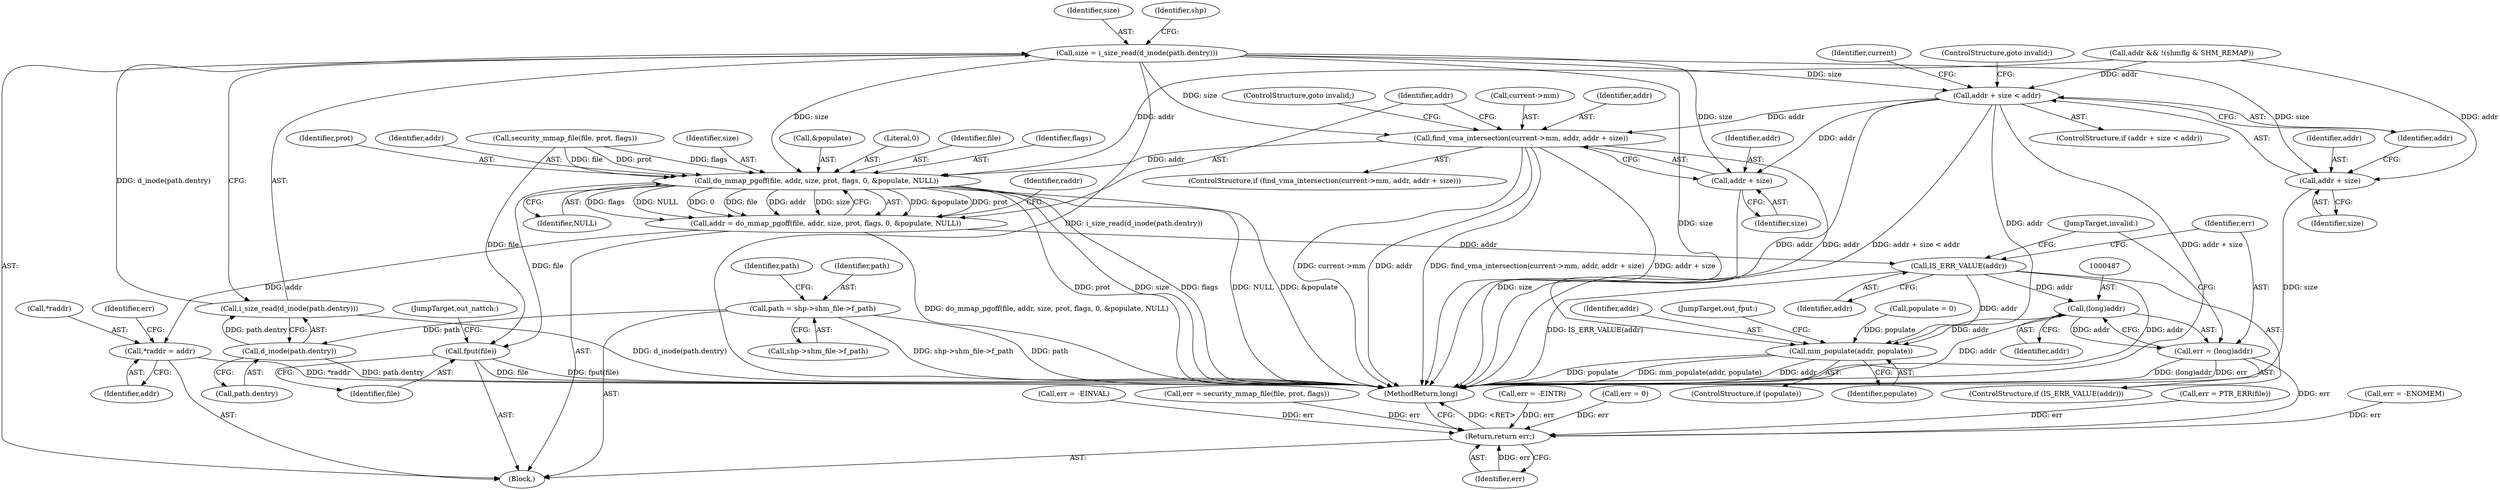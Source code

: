 digraph "0_linux_e1d35d4dc7f089e6c9c080d556feedf9c706f0c7@API" {
"1000308" [label="(Call,size = i_size_read(d_inode(path.dentry)))"];
"1000310" [label="(Call,i_size_read(d_inode(path.dentry)))"];
"1000311" [label="(Call,d_inode(path.dentry))"];
"1000294" [label="(Call,path = shp->shm_file->f_path)"];
"1000446" [label="(Call,addr + size < addr)"];
"1000453" [label="(Call,find_vma_intersection(current->mm, addr, addr + size))"];
"1000464" [label="(Call,do_mmap_pgoff(file, addr, size, prot, flags, 0, &populate, NULL))"];
"1000462" [label="(Call,addr = do_mmap_pgoff(file, addr, size, prot, flags, 0, &populate, NULL))"];
"1000474" [label="(Call,*raddr = addr)"];
"1000482" [label="(Call,IS_ERR_VALUE(addr))"];
"1000486" [label="(Call,(long)addr)"];
"1000484" [label="(Call,err = (long)addr)"];
"1000537" [label="(Return,return err;)"];
"1000499" [label="(Call,mm_populate(addr, populate))"];
"1000503" [label="(Call,fput(file))"];
"1000458" [label="(Call,addr + size)"];
"1000447" [label="(Call,addr + size)"];
"1000294" [label="(Call,path = shp->shm_file->f_path)"];
"1000465" [label="(Identifier,file)"];
"1000464" [label="(Call,do_mmap_pgoff(file, addr, size, prot, flags, 0, &populate, NULL))"];
"1000452" [label="(ControlStructure,if (find_vma_intersection(current->mm, addr, addr + size)))"];
"1000455" [label="(Identifier,current)"];
"1000477" [label="(Identifier,addr)"];
"1000488" [label="(Identifier,addr)"];
"1000461" [label="(ControlStructure,goto invalid;)"];
"1000321" [label="(Call,err = -ENOMEM)"];
"1000476" [label="(Identifier,raddr)"];
"1000499" [label="(Call,mm_populate(addr, populate))"];
"1000544" [label="(MethodReturn,long)"];
"1000454" [label="(Call,current->mm)"];
"1000469" [label="(Identifier,flags)"];
"1000463" [label="(Identifier,addr)"];
"1000123" [label="(Call,populate = 0)"];
"1000309" [label="(Identifier,size)"];
"1000295" [label="(Identifier,path)"];
"1000296" [label="(Call,shp->shm_file->f_path)"];
"1000458" [label="(Call,addr + size)"];
"1000484" [label="(Call,err = (long)addr)"];
"1000447" [label="(Call,addr + size)"];
"1000503" [label="(Call,fput(file))"];
"1000537" [label="(Return,return err;)"];
"1000453" [label="(Call,find_vma_intersection(current->mm, addr, addr + size))"];
"1000505" [label="(JumpTarget,out_nattch:)"];
"1000489" [label="(JumpTarget,invalid:)"];
"1000441" [label="(Call,err = -EINVAL)"];
"1000485" [label="(Identifier,err)"];
"1000311" [label="(Call,d_inode(path.dentry))"];
"1000460" [label="(Identifier,size)"];
"1000475" [label="(Call,*raddr)"];
"1000457" [label="(Identifier,addr)"];
"1000410" [label="(Call,err = security_mmap_file(file, prot, flags))"];
"1000500" [label="(Identifier,addr)"];
"1000468" [label="(Identifier,prot)"];
"1000501" [label="(Identifier,populate)"];
"1000428" [label="(Call,err = -EINTR)"];
"1000318" [label="(Identifier,shp)"];
"1000466" [label="(Identifier,addr)"];
"1000478" [label="(Call,err = 0)"];
"1000473" [label="(Identifier,NULL)"];
"1000446" [label="(Call,addr + size < addr)"];
"1000483" [label="(Identifier,addr)"];
"1000482" [label="(Call,IS_ERR_VALUE(addr))"];
"1000497" [label="(ControlStructure,if (populate))"];
"1000479" [label="(Identifier,err)"];
"1000502" [label="(JumpTarget,out_fput:)"];
"1000312" [label="(Call,path.dentry)"];
"1000450" [label="(Identifier,addr)"];
"1000538" [label="(Identifier,err)"];
"1000109" [label="(Block,)"];
"1000303" [label="(Identifier,path)"];
"1000445" [label="(ControlStructure,if (addr + size < addr))"];
"1000412" [label="(Call,security_mmap_file(file, prot, flags))"];
"1000504" [label="(Identifier,file)"];
"1000434" [label="(Call,addr && !(shmflg & SHM_REMAP))"];
"1000467" [label="(Identifier,size)"];
"1000308" [label="(Call,size = i_size_read(d_inode(path.dentry)))"];
"1000470" [label="(Literal,0)"];
"1000355" [label="(Call,err = PTR_ERR(file))"];
"1000448" [label="(Identifier,addr)"];
"1000474" [label="(Call,*raddr = addr)"];
"1000462" [label="(Call,addr = do_mmap_pgoff(file, addr, size, prot, flags, 0, &populate, NULL))"];
"1000451" [label="(ControlStructure,goto invalid;)"];
"1000471" [label="(Call,&populate)"];
"1000481" [label="(ControlStructure,if (IS_ERR_VALUE(addr)))"];
"1000486" [label="(Call,(long)addr)"];
"1000449" [label="(Identifier,size)"];
"1000459" [label="(Identifier,addr)"];
"1000310" [label="(Call,i_size_read(d_inode(path.dentry)))"];
"1000308" -> "1000109"  [label="AST: "];
"1000308" -> "1000310"  [label="CFG: "];
"1000309" -> "1000308"  [label="AST: "];
"1000310" -> "1000308"  [label="AST: "];
"1000318" -> "1000308"  [label="CFG: "];
"1000308" -> "1000544"  [label="DDG: i_size_read(d_inode(path.dentry))"];
"1000308" -> "1000544"  [label="DDG: size"];
"1000310" -> "1000308"  [label="DDG: d_inode(path.dentry)"];
"1000308" -> "1000446"  [label="DDG: size"];
"1000308" -> "1000447"  [label="DDG: size"];
"1000308" -> "1000453"  [label="DDG: size"];
"1000308" -> "1000458"  [label="DDG: size"];
"1000308" -> "1000464"  [label="DDG: size"];
"1000310" -> "1000311"  [label="CFG: "];
"1000311" -> "1000310"  [label="AST: "];
"1000310" -> "1000544"  [label="DDG: d_inode(path.dentry)"];
"1000311" -> "1000310"  [label="DDG: path.dentry"];
"1000311" -> "1000312"  [label="CFG: "];
"1000312" -> "1000311"  [label="AST: "];
"1000311" -> "1000544"  [label="DDG: path.dentry"];
"1000294" -> "1000311"  [label="DDG: path"];
"1000294" -> "1000109"  [label="AST: "];
"1000294" -> "1000296"  [label="CFG: "];
"1000295" -> "1000294"  [label="AST: "];
"1000296" -> "1000294"  [label="AST: "];
"1000303" -> "1000294"  [label="CFG: "];
"1000294" -> "1000544"  [label="DDG: shp->shm_file->f_path"];
"1000294" -> "1000544"  [label="DDG: path"];
"1000446" -> "1000445"  [label="AST: "];
"1000446" -> "1000450"  [label="CFG: "];
"1000447" -> "1000446"  [label="AST: "];
"1000450" -> "1000446"  [label="AST: "];
"1000451" -> "1000446"  [label="CFG: "];
"1000455" -> "1000446"  [label="CFG: "];
"1000446" -> "1000544"  [label="DDG: addr"];
"1000446" -> "1000544"  [label="DDG: addr + size < addr"];
"1000446" -> "1000544"  [label="DDG: addr + size"];
"1000434" -> "1000446"  [label="DDG: addr"];
"1000446" -> "1000453"  [label="DDG: addr"];
"1000446" -> "1000458"  [label="DDG: addr"];
"1000446" -> "1000499"  [label="DDG: addr"];
"1000453" -> "1000452"  [label="AST: "];
"1000453" -> "1000458"  [label="CFG: "];
"1000454" -> "1000453"  [label="AST: "];
"1000457" -> "1000453"  [label="AST: "];
"1000458" -> "1000453"  [label="AST: "];
"1000461" -> "1000453"  [label="CFG: "];
"1000463" -> "1000453"  [label="CFG: "];
"1000453" -> "1000544"  [label="DDG: addr"];
"1000453" -> "1000544"  [label="DDG: find_vma_intersection(current->mm, addr, addr + size)"];
"1000453" -> "1000544"  [label="DDG: addr + size"];
"1000453" -> "1000544"  [label="DDG: current->mm"];
"1000453" -> "1000464"  [label="DDG: addr"];
"1000453" -> "1000499"  [label="DDG: addr"];
"1000464" -> "1000462"  [label="AST: "];
"1000464" -> "1000473"  [label="CFG: "];
"1000465" -> "1000464"  [label="AST: "];
"1000466" -> "1000464"  [label="AST: "];
"1000467" -> "1000464"  [label="AST: "];
"1000468" -> "1000464"  [label="AST: "];
"1000469" -> "1000464"  [label="AST: "];
"1000470" -> "1000464"  [label="AST: "];
"1000471" -> "1000464"  [label="AST: "];
"1000473" -> "1000464"  [label="AST: "];
"1000462" -> "1000464"  [label="CFG: "];
"1000464" -> "1000544"  [label="DDG: prot"];
"1000464" -> "1000544"  [label="DDG: size"];
"1000464" -> "1000544"  [label="DDG: flags"];
"1000464" -> "1000544"  [label="DDG: NULL"];
"1000464" -> "1000544"  [label="DDG: &populate"];
"1000464" -> "1000462"  [label="DDG: &populate"];
"1000464" -> "1000462"  [label="DDG: prot"];
"1000464" -> "1000462"  [label="DDG: flags"];
"1000464" -> "1000462"  [label="DDG: NULL"];
"1000464" -> "1000462"  [label="DDG: 0"];
"1000464" -> "1000462"  [label="DDG: file"];
"1000464" -> "1000462"  [label="DDG: addr"];
"1000464" -> "1000462"  [label="DDG: size"];
"1000412" -> "1000464"  [label="DDG: file"];
"1000412" -> "1000464"  [label="DDG: prot"];
"1000412" -> "1000464"  [label="DDG: flags"];
"1000434" -> "1000464"  [label="DDG: addr"];
"1000464" -> "1000503"  [label="DDG: file"];
"1000462" -> "1000109"  [label="AST: "];
"1000463" -> "1000462"  [label="AST: "];
"1000476" -> "1000462"  [label="CFG: "];
"1000462" -> "1000544"  [label="DDG: do_mmap_pgoff(file, addr, size, prot, flags, 0, &populate, NULL)"];
"1000462" -> "1000474"  [label="DDG: addr"];
"1000462" -> "1000482"  [label="DDG: addr"];
"1000474" -> "1000109"  [label="AST: "];
"1000474" -> "1000477"  [label="CFG: "];
"1000475" -> "1000474"  [label="AST: "];
"1000477" -> "1000474"  [label="AST: "];
"1000479" -> "1000474"  [label="CFG: "];
"1000474" -> "1000544"  [label="DDG: *raddr"];
"1000482" -> "1000481"  [label="AST: "];
"1000482" -> "1000483"  [label="CFG: "];
"1000483" -> "1000482"  [label="AST: "];
"1000485" -> "1000482"  [label="CFG: "];
"1000489" -> "1000482"  [label="CFG: "];
"1000482" -> "1000544"  [label="DDG: addr"];
"1000482" -> "1000544"  [label="DDG: IS_ERR_VALUE(addr)"];
"1000482" -> "1000486"  [label="DDG: addr"];
"1000482" -> "1000499"  [label="DDG: addr"];
"1000486" -> "1000484"  [label="AST: "];
"1000486" -> "1000488"  [label="CFG: "];
"1000487" -> "1000486"  [label="AST: "];
"1000488" -> "1000486"  [label="AST: "];
"1000484" -> "1000486"  [label="CFG: "];
"1000486" -> "1000544"  [label="DDG: addr"];
"1000486" -> "1000484"  [label="DDG: addr"];
"1000486" -> "1000499"  [label="DDG: addr"];
"1000484" -> "1000481"  [label="AST: "];
"1000485" -> "1000484"  [label="AST: "];
"1000489" -> "1000484"  [label="CFG: "];
"1000484" -> "1000544"  [label="DDG: (long)addr"];
"1000484" -> "1000544"  [label="DDG: err"];
"1000484" -> "1000537"  [label="DDG: err"];
"1000537" -> "1000109"  [label="AST: "];
"1000537" -> "1000538"  [label="CFG: "];
"1000538" -> "1000537"  [label="AST: "];
"1000544" -> "1000537"  [label="CFG: "];
"1000537" -> "1000544"  [label="DDG: <RET>"];
"1000538" -> "1000537"  [label="DDG: err"];
"1000410" -> "1000537"  [label="DDG: err"];
"1000478" -> "1000537"  [label="DDG: err"];
"1000321" -> "1000537"  [label="DDG: err"];
"1000428" -> "1000537"  [label="DDG: err"];
"1000355" -> "1000537"  [label="DDG: err"];
"1000441" -> "1000537"  [label="DDG: err"];
"1000499" -> "1000497"  [label="AST: "];
"1000499" -> "1000501"  [label="CFG: "];
"1000500" -> "1000499"  [label="AST: "];
"1000501" -> "1000499"  [label="AST: "];
"1000502" -> "1000499"  [label="CFG: "];
"1000499" -> "1000544"  [label="DDG: mm_populate(addr, populate)"];
"1000499" -> "1000544"  [label="DDG: addr"];
"1000499" -> "1000544"  [label="DDG: populate"];
"1000123" -> "1000499"  [label="DDG: populate"];
"1000503" -> "1000109"  [label="AST: "];
"1000503" -> "1000504"  [label="CFG: "];
"1000504" -> "1000503"  [label="AST: "];
"1000505" -> "1000503"  [label="CFG: "];
"1000503" -> "1000544"  [label="DDG: fput(file)"];
"1000503" -> "1000544"  [label="DDG: file"];
"1000412" -> "1000503"  [label="DDG: file"];
"1000458" -> "1000460"  [label="CFG: "];
"1000459" -> "1000458"  [label="AST: "];
"1000460" -> "1000458"  [label="AST: "];
"1000458" -> "1000544"  [label="DDG: size"];
"1000447" -> "1000449"  [label="CFG: "];
"1000448" -> "1000447"  [label="AST: "];
"1000449" -> "1000447"  [label="AST: "];
"1000450" -> "1000447"  [label="CFG: "];
"1000447" -> "1000544"  [label="DDG: size"];
"1000434" -> "1000447"  [label="DDG: addr"];
}
